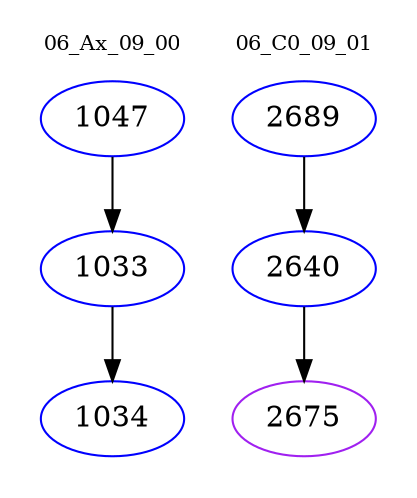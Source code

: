 digraph{
subgraph cluster_0 {
color = white
label = "06_Ax_09_00";
fontsize=10;
T0_1047 [label="1047", color="blue"]
T0_1047 -> T0_1033 [color="black"]
T0_1033 [label="1033", color="blue"]
T0_1033 -> T0_1034 [color="black"]
T0_1034 [label="1034", color="blue"]
}
subgraph cluster_1 {
color = white
label = "06_C0_09_01";
fontsize=10;
T1_2689 [label="2689", color="blue"]
T1_2689 -> T1_2640 [color="black"]
T1_2640 [label="2640", color="blue"]
T1_2640 -> T1_2675 [color="black"]
T1_2675 [label="2675", color="purple"]
}
}
